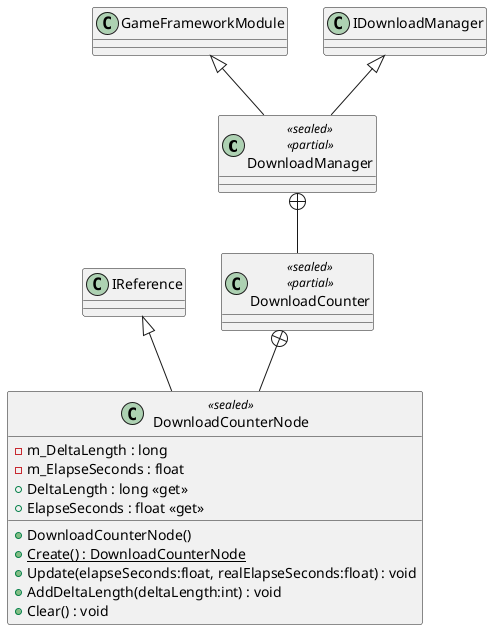 @startuml
class DownloadManager <<sealed>> <<partial>> {
}
class DownloadCounter <<sealed>> <<partial>> {
}
class DownloadCounterNode <<sealed>> {
    - m_DeltaLength : long
    - m_ElapseSeconds : float
    + DownloadCounterNode()
    + DeltaLength : long <<get>>
    + ElapseSeconds : float <<get>>
    + {static} Create() : DownloadCounterNode
    + Update(elapseSeconds:float, realElapseSeconds:float) : void
    + AddDeltaLength(deltaLength:int) : void
    + Clear() : void
}
GameFrameworkModule <|-- DownloadManager
IDownloadManager <|-- DownloadManager
DownloadManager +-- DownloadCounter
DownloadCounter +-- DownloadCounterNode
IReference <|-- DownloadCounterNode
@enduml
